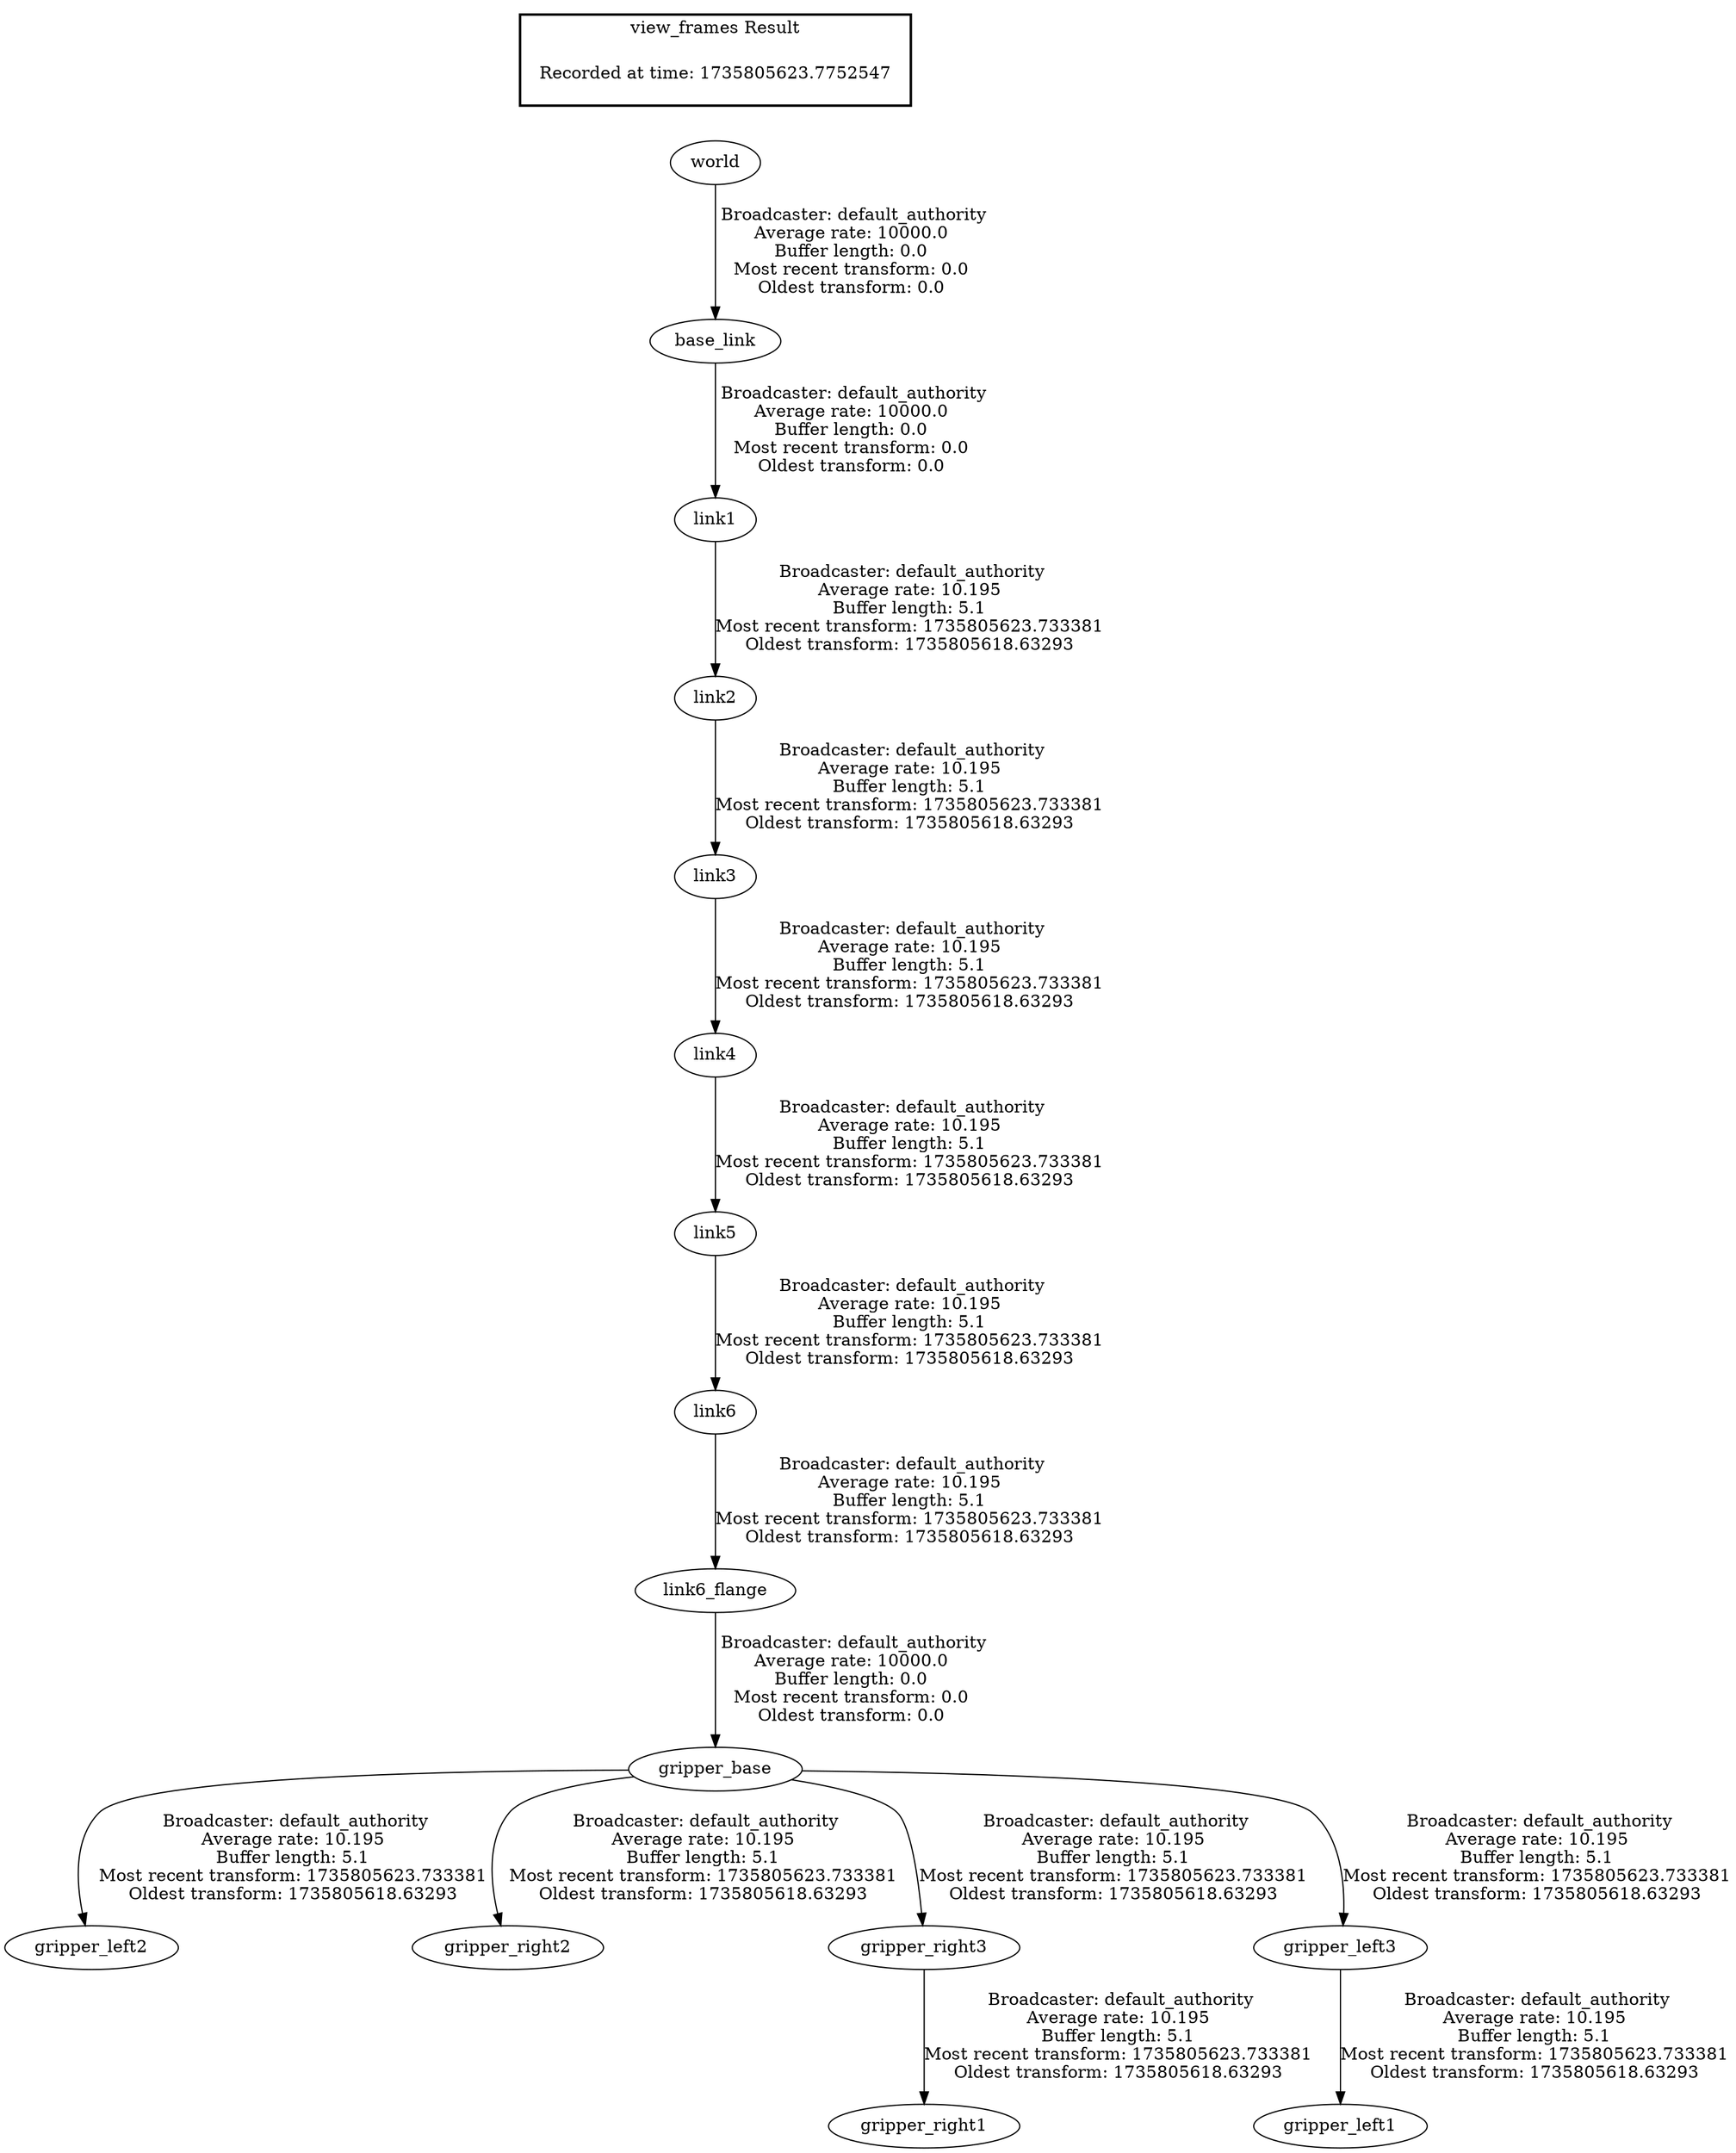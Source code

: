 digraph G {
"gripper_base" -> "gripper_left2"[label=" Broadcaster: default_authority\nAverage rate: 10.195\nBuffer length: 5.1\nMost recent transform: 1735805623.733381\nOldest transform: 1735805618.63293\n"];
"link6_flange" -> "gripper_base"[label=" Broadcaster: default_authority\nAverage rate: 10000.0\nBuffer length: 0.0\nMost recent transform: 0.0\nOldest transform: 0.0\n"];
"gripper_base" -> "gripper_right2"[label=" Broadcaster: default_authority\nAverage rate: 10.195\nBuffer length: 5.1\nMost recent transform: 1735805623.733381\nOldest transform: 1735805618.63293\n"];
"gripper_base" -> "gripper_right3"[label=" Broadcaster: default_authority\nAverage rate: 10.195\nBuffer length: 5.1\nMost recent transform: 1735805623.733381\nOldest transform: 1735805618.63293\n"];
"gripper_base" -> "gripper_left3"[label=" Broadcaster: default_authority\nAverage rate: 10.195\nBuffer length: 5.1\nMost recent transform: 1735805623.733381\nOldest transform: 1735805618.63293\n"];
"gripper_left3" -> "gripper_left1"[label=" Broadcaster: default_authority\nAverage rate: 10.195\nBuffer length: 5.1\nMost recent transform: 1735805623.733381\nOldest transform: 1735805618.63293\n"];
"gripper_right3" -> "gripper_right1"[label=" Broadcaster: default_authority\nAverage rate: 10.195\nBuffer length: 5.1\nMost recent transform: 1735805623.733381\nOldest transform: 1735805618.63293\n"];
"link1" -> "link2"[label=" Broadcaster: default_authority\nAverage rate: 10.195\nBuffer length: 5.1\nMost recent transform: 1735805623.733381\nOldest transform: 1735805618.63293\n"];
"base_link" -> "link1"[label=" Broadcaster: default_authority\nAverage rate: 10000.0\nBuffer length: 0.0\nMost recent transform: 0.0\nOldest transform: 0.0\n"];
"link2" -> "link3"[label=" Broadcaster: default_authority\nAverage rate: 10.195\nBuffer length: 5.1\nMost recent transform: 1735805623.733381\nOldest transform: 1735805618.63293\n"];
"link3" -> "link4"[label=" Broadcaster: default_authority\nAverage rate: 10.195\nBuffer length: 5.1\nMost recent transform: 1735805623.733381\nOldest transform: 1735805618.63293\n"];
"link4" -> "link5"[label=" Broadcaster: default_authority\nAverage rate: 10.195\nBuffer length: 5.1\nMost recent transform: 1735805623.733381\nOldest transform: 1735805618.63293\n"];
"link5" -> "link6"[label=" Broadcaster: default_authority\nAverage rate: 10.195\nBuffer length: 5.1\nMost recent transform: 1735805623.733381\nOldest transform: 1735805618.63293\n"];
"link6" -> "link6_flange"[label=" Broadcaster: default_authority\nAverage rate: 10.195\nBuffer length: 5.1\nMost recent transform: 1735805623.733381\nOldest transform: 1735805618.63293\n"];
"world" -> "base_link"[label=" Broadcaster: default_authority\nAverage rate: 10000.0\nBuffer length: 0.0\nMost recent transform: 0.0\nOldest transform: 0.0\n"];
edge [style=invis];
 subgraph cluster_legend { style=bold; color=black; label ="view_frames Result";
"Recorded at time: 1735805623.7752547"[ shape=plaintext ] ;
}->"world";
}